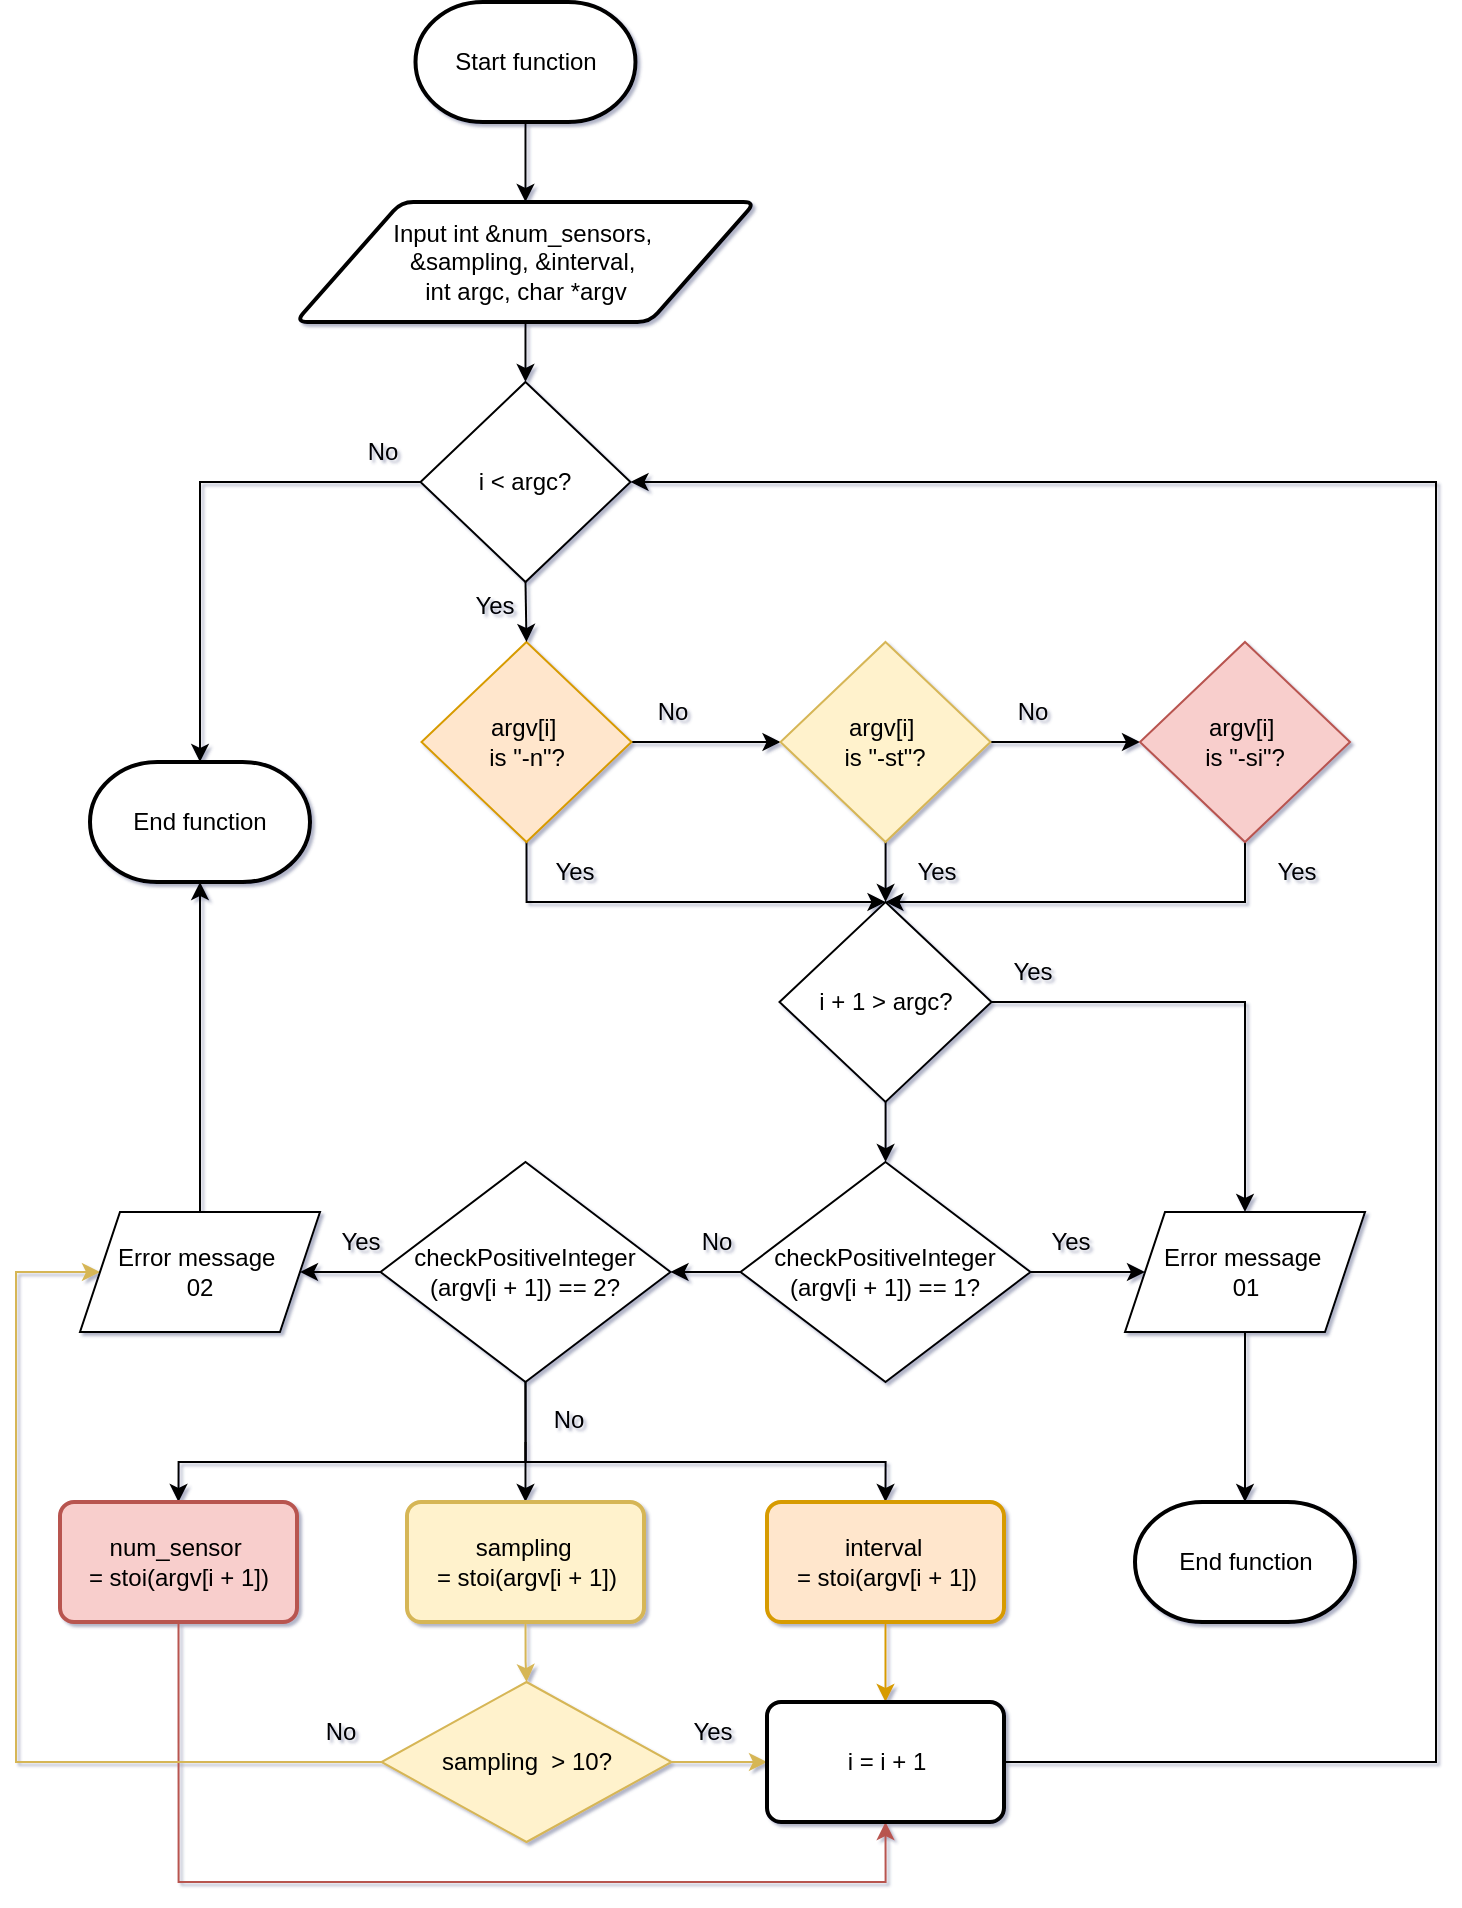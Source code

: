 <mxfile version="25.0.3">
  <diagram id="C5RBs43oDa-KdzZeNtuy" name="Page-1">
    <mxGraphModel dx="1965" dy="1053" grid="1" gridSize="10" guides="1" tooltips="1" connect="1" arrows="1" fold="1" page="1" pageScale="1" pageWidth="827" pageHeight="1169" background="#ffffff" math="0" shadow="1">
      <root>
        <mxCell id="WIyWlLk6GJQsqaUBKTNV-0" />
        <mxCell id="WIyWlLk6GJQsqaUBKTNV-1" parent="WIyWlLk6GJQsqaUBKTNV-0" />
        <mxCell id="CSa7q8-_0lmayoIT9pLw-3" value="" style="edgeStyle=orthogonalEdgeStyle;rounded=0;orthogonalLoop=1;jettySize=auto;html=1;" edge="1" parent="WIyWlLk6GJQsqaUBKTNV-1" source="eS74OC8M9QgN0ZQbm4vK-0" target="eS74OC8M9QgN0ZQbm4vK-1">
          <mxGeometry relative="1" as="geometry" />
        </mxCell>
        <mxCell id="eS74OC8M9QgN0ZQbm4vK-0" value="Start function" style="strokeWidth=2;html=1;shape=mxgraph.flowchart.terminator;whiteSpace=wrap;" parent="WIyWlLk6GJQsqaUBKTNV-1" vertex="1">
          <mxGeometry x="249.75" y="10" width="110" height="60" as="geometry" />
        </mxCell>
        <mxCell id="CSa7q8-_0lmayoIT9pLw-26" style="edgeStyle=orthogonalEdgeStyle;rounded=0;orthogonalLoop=1;jettySize=auto;html=1;exitX=0.5;exitY=1;exitDx=0;exitDy=0;entryX=0.5;entryY=0;entryDx=0;entryDy=0;" edge="1" parent="WIyWlLk6GJQsqaUBKTNV-1" source="eS74OC8M9QgN0ZQbm4vK-1" target="CSa7q8-_0lmayoIT9pLw-25">
          <mxGeometry relative="1" as="geometry" />
        </mxCell>
        <mxCell id="eS74OC8M9QgN0ZQbm4vK-1" value="Input int &amp;amp;num_sensors,&amp;nbsp;&lt;div&gt;&amp;amp;sampling, &amp;amp;&lt;span style=&quot;background-color: initial;&quot;&gt;interval,&amp;nbsp;&lt;/span&gt;&lt;/div&gt;&lt;div&gt;&lt;span style=&quot;background-color: initial;&quot;&gt;int argc, char *argv&lt;/span&gt;&lt;/div&gt;" style="shape=parallelogram;html=1;strokeWidth=2;perimeter=parallelogramPerimeter;whiteSpace=wrap;rounded=1;arcSize=12;size=0.23;" parent="WIyWlLk6GJQsqaUBKTNV-1" vertex="1">
          <mxGeometry x="189.75" y="110" width="230" height="60" as="geometry" />
        </mxCell>
        <mxCell id="CSa7q8-_0lmayoIT9pLw-14" value="" style="edgeStyle=orthogonalEdgeStyle;rounded=0;orthogonalLoop=1;jettySize=auto;html=1;" edge="1" parent="WIyWlLk6GJQsqaUBKTNV-1" source="CSa7q8-_0lmayoIT9pLw-6" target="CSa7q8-_0lmayoIT9pLw-12">
          <mxGeometry relative="1" as="geometry" />
        </mxCell>
        <mxCell id="CSa7q8-_0lmayoIT9pLw-81" style="edgeStyle=orthogonalEdgeStyle;rounded=0;orthogonalLoop=1;jettySize=auto;html=1;exitX=1;exitY=0.5;exitDx=0;exitDy=0;entryX=0.5;entryY=0;entryDx=0;entryDy=0;" edge="1" parent="WIyWlLk6GJQsqaUBKTNV-1" source="CSa7q8-_0lmayoIT9pLw-6" target="CSa7q8-_0lmayoIT9pLw-56">
          <mxGeometry relative="1" as="geometry" />
        </mxCell>
        <mxCell id="CSa7q8-_0lmayoIT9pLw-6" value="i + 1 &amp;gt; argc?" style="rhombus;whiteSpace=wrap;html=1;" vertex="1" parent="WIyWlLk6GJQsqaUBKTNV-1">
          <mxGeometry x="431.75" y="460" width="106" height="100" as="geometry" />
        </mxCell>
        <mxCell id="CSa7q8-_0lmayoIT9pLw-10" value="End function" style="strokeWidth=2;html=1;shape=mxgraph.flowchart.terminator;whiteSpace=wrap;" vertex="1" parent="WIyWlLk6GJQsqaUBKTNV-1">
          <mxGeometry x="87" y="390" width="110" height="60" as="geometry" />
        </mxCell>
        <mxCell id="CSa7q8-_0lmayoIT9pLw-80" style="edgeStyle=orthogonalEdgeStyle;rounded=0;orthogonalLoop=1;jettySize=auto;html=1;exitX=0;exitY=0.5;exitDx=0;exitDy=0;entryX=1;entryY=0.5;entryDx=0;entryDy=0;" edge="1" parent="WIyWlLk6GJQsqaUBKTNV-1" source="CSa7q8-_0lmayoIT9pLw-12" target="CSa7q8-_0lmayoIT9pLw-13">
          <mxGeometry relative="1" as="geometry" />
        </mxCell>
        <mxCell id="CSa7q8-_0lmayoIT9pLw-82" style="edgeStyle=orthogonalEdgeStyle;rounded=0;orthogonalLoop=1;jettySize=auto;html=1;exitX=1;exitY=0.5;exitDx=0;exitDy=0;entryX=0;entryY=0.5;entryDx=0;entryDy=0;" edge="1" parent="WIyWlLk6GJQsqaUBKTNV-1" source="CSa7q8-_0lmayoIT9pLw-12" target="CSa7q8-_0lmayoIT9pLw-56">
          <mxGeometry relative="1" as="geometry" />
        </mxCell>
        <mxCell id="CSa7q8-_0lmayoIT9pLw-12" value="checkPositiveInteger&lt;div&gt;(argv[i + 1]) == 1?&lt;/div&gt;" style="rhombus;whiteSpace=wrap;html=1;" vertex="1" parent="WIyWlLk6GJQsqaUBKTNV-1">
          <mxGeometry x="412.25" y="590" width="145" height="110" as="geometry" />
        </mxCell>
        <mxCell id="CSa7q8-_0lmayoIT9pLw-74" style="edgeStyle=orthogonalEdgeStyle;rounded=0;orthogonalLoop=1;jettySize=auto;html=1;exitX=0.5;exitY=1;exitDx=0;exitDy=0;entryX=0.5;entryY=0;entryDx=0;entryDy=0;" edge="1" parent="WIyWlLk6GJQsqaUBKTNV-1" target="CSa7q8-_0lmayoIT9pLw-44">
          <mxGeometry relative="1" as="geometry">
            <mxPoint x="304.75" y="730" as="sourcePoint" />
          </mxGeometry>
        </mxCell>
        <mxCell id="CSa7q8-_0lmayoIT9pLw-75" style="edgeStyle=orthogonalEdgeStyle;rounded=0;orthogonalLoop=1;jettySize=auto;html=1;exitX=0.5;exitY=1;exitDx=0;exitDy=0;entryX=0.5;entryY=0;entryDx=0;entryDy=0;" edge="1" parent="WIyWlLk6GJQsqaUBKTNV-1" source="CSa7q8-_0lmayoIT9pLw-13" target="CSa7q8-_0lmayoIT9pLw-21">
          <mxGeometry relative="1" as="geometry">
            <mxPoint x="304.75" y="730" as="sourcePoint" />
            <Array as="points">
              <mxPoint x="305" y="740" />
              <mxPoint x="131" y="740" />
            </Array>
          </mxGeometry>
        </mxCell>
        <mxCell id="CSa7q8-_0lmayoIT9pLw-76" style="edgeStyle=orthogonalEdgeStyle;rounded=0;orthogonalLoop=1;jettySize=auto;html=1;entryX=0.5;entryY=0;entryDx=0;entryDy=0;exitX=0.5;exitY=1;exitDx=0;exitDy=0;" edge="1" parent="WIyWlLk6GJQsqaUBKTNV-1" source="CSa7q8-_0lmayoIT9pLw-13" target="CSa7q8-_0lmayoIT9pLw-72">
          <mxGeometry relative="1" as="geometry">
            <mxPoint x="305" y="710" as="sourcePoint" />
            <Array as="points">
              <mxPoint x="305" y="740" />
              <mxPoint x="485" y="740" />
            </Array>
          </mxGeometry>
        </mxCell>
        <mxCell id="CSa7q8-_0lmayoIT9pLw-83" style="edgeStyle=orthogonalEdgeStyle;rounded=0;orthogonalLoop=1;jettySize=auto;html=1;exitX=0;exitY=0.5;exitDx=0;exitDy=0;entryX=1;entryY=0.5;entryDx=0;entryDy=0;" edge="1" parent="WIyWlLk6GJQsqaUBKTNV-1" source="CSa7q8-_0lmayoIT9pLw-13" target="CSa7q8-_0lmayoIT9pLw-57">
          <mxGeometry relative="1" as="geometry" />
        </mxCell>
        <mxCell id="CSa7q8-_0lmayoIT9pLw-13" value="checkPositiveInteger&lt;div&gt;(argv[i + 1]) == 2?&lt;/div&gt;" style="rhombus;whiteSpace=wrap;html=1;" vertex="1" parent="WIyWlLk6GJQsqaUBKTNV-1">
          <mxGeometry x="232.25" y="590" width="145" height="110" as="geometry" />
        </mxCell>
        <mxCell id="CSa7q8-_0lmayoIT9pLw-89" style="edgeStyle=orthogonalEdgeStyle;rounded=0;orthogonalLoop=1;jettySize=auto;html=1;exitX=0.5;exitY=1;exitDx=0;exitDy=0;entryX=0.5;entryY=1;entryDx=0;entryDy=0;fillColor=#f8cecc;strokeColor=#b85450;" edge="1" parent="WIyWlLk6GJQsqaUBKTNV-1" source="CSa7q8-_0lmayoIT9pLw-21" target="CSa7q8-_0lmayoIT9pLw-73">
          <mxGeometry relative="1" as="geometry">
            <Array as="points">
              <mxPoint x="131" y="950" />
              <mxPoint x="485" y="950" />
            </Array>
          </mxGeometry>
        </mxCell>
        <mxCell id="CSa7q8-_0lmayoIT9pLw-21" value="num_sensor&amp;nbsp;&lt;div&gt;= stoi(argv[i + 1])&lt;/div&gt;" style="rounded=1;whiteSpace=wrap;html=1;absoluteArcSize=1;arcSize=14;strokeWidth=2;fillColor=#f8cecc;strokeColor=#b85450;" vertex="1" parent="WIyWlLk6GJQsqaUBKTNV-1">
          <mxGeometry x="72" y="760" width="118.5" height="60" as="geometry" />
        </mxCell>
        <mxCell id="CSa7q8-_0lmayoIT9pLw-66" style="edgeStyle=orthogonalEdgeStyle;rounded=0;orthogonalLoop=1;jettySize=auto;html=1;exitX=1;exitY=0.5;exitDx=0;exitDy=0;entryX=0;entryY=0.5;entryDx=0;entryDy=0;" edge="1" parent="WIyWlLk6GJQsqaUBKTNV-1" source="CSa7q8-_0lmayoIT9pLw-23" target="CSa7q8-_0lmayoIT9pLw-30">
          <mxGeometry relative="1" as="geometry" />
        </mxCell>
        <mxCell id="CSa7q8-_0lmayoIT9pLw-68" style="edgeStyle=orthogonalEdgeStyle;rounded=0;orthogonalLoop=1;jettySize=auto;html=1;exitX=0.5;exitY=1;exitDx=0;exitDy=0;entryX=0.5;entryY=0;entryDx=0;entryDy=0;" edge="1" parent="WIyWlLk6GJQsqaUBKTNV-1" source="CSa7q8-_0lmayoIT9pLw-23" target="CSa7q8-_0lmayoIT9pLw-6">
          <mxGeometry relative="1" as="geometry">
            <Array as="points">
              <mxPoint x="305" y="460" />
            </Array>
          </mxGeometry>
        </mxCell>
        <mxCell id="CSa7q8-_0lmayoIT9pLw-23" value="argv[i]&amp;nbsp;&lt;div&gt;is &quot;-n&quot;?&lt;/div&gt;" style="rhombus;whiteSpace=wrap;html=1;fillColor=#ffe6cc;strokeColor=#d79b00;" vertex="1" parent="WIyWlLk6GJQsqaUBKTNV-1">
          <mxGeometry x="252.75" y="330" width="105" height="100" as="geometry" />
        </mxCell>
        <mxCell id="CSa7q8-_0lmayoIT9pLw-27" style="edgeStyle=orthogonalEdgeStyle;rounded=0;orthogonalLoop=1;jettySize=auto;html=1;exitX=0.5;exitY=1;exitDx=0;exitDy=0;entryX=0.5;entryY=0;entryDx=0;entryDy=0;" edge="1" parent="WIyWlLk6GJQsqaUBKTNV-1" source="CSa7q8-_0lmayoIT9pLw-25" target="CSa7q8-_0lmayoIT9pLw-23">
          <mxGeometry relative="1" as="geometry" />
        </mxCell>
        <mxCell id="CSa7q8-_0lmayoIT9pLw-25" value="i &amp;lt; argc?" style="rhombus;whiteSpace=wrap;html=1;" vertex="1" parent="WIyWlLk6GJQsqaUBKTNV-1">
          <mxGeometry x="252.25" y="200" width="105" height="100" as="geometry" />
        </mxCell>
        <mxCell id="CSa7q8-_0lmayoIT9pLw-63" value="" style="edgeStyle=orthogonalEdgeStyle;rounded=0;orthogonalLoop=1;jettySize=auto;html=1;" edge="1" parent="WIyWlLk6GJQsqaUBKTNV-1" source="CSa7q8-_0lmayoIT9pLw-30" target="CSa7q8-_0lmayoIT9pLw-6">
          <mxGeometry relative="1" as="geometry" />
        </mxCell>
        <mxCell id="CSa7q8-_0lmayoIT9pLw-67" style="edgeStyle=orthogonalEdgeStyle;rounded=0;orthogonalLoop=1;jettySize=auto;html=1;exitX=1;exitY=0.5;exitDx=0;exitDy=0;entryX=0;entryY=0.5;entryDx=0;entryDy=0;" edge="1" parent="WIyWlLk6GJQsqaUBKTNV-1" source="CSa7q8-_0lmayoIT9pLw-30" target="CSa7q8-_0lmayoIT9pLw-48">
          <mxGeometry relative="1" as="geometry" />
        </mxCell>
        <mxCell id="CSa7q8-_0lmayoIT9pLw-30" value="argv[i]&amp;nbsp;&lt;div&gt;is &quot;-st&quot;?&lt;/div&gt;" style="rhombus;whiteSpace=wrap;html=1;fillColor=#fff2cc;strokeColor=#d6b656;" vertex="1" parent="WIyWlLk6GJQsqaUBKTNV-1">
          <mxGeometry x="432.25" y="330" width="105" height="100" as="geometry" />
        </mxCell>
        <mxCell id="CSa7q8-_0lmayoIT9pLw-79" style="edgeStyle=orthogonalEdgeStyle;rounded=0;orthogonalLoop=1;jettySize=auto;html=1;exitX=0.5;exitY=1;exitDx=0;exitDy=0;fillColor=#fff2cc;strokeColor=#d6b656;" edge="1" parent="WIyWlLk6GJQsqaUBKTNV-1" source="CSa7q8-_0lmayoIT9pLw-44" target="CSa7q8-_0lmayoIT9pLw-45">
          <mxGeometry relative="1" as="geometry" />
        </mxCell>
        <mxCell id="CSa7q8-_0lmayoIT9pLw-44" value="sampling&amp;nbsp;&lt;div&gt;= stoi(argv[i + 1])&lt;/div&gt;" style="rounded=1;whiteSpace=wrap;html=1;absoluteArcSize=1;arcSize=14;strokeWidth=2;fillColor=#fff2cc;strokeColor=#d6b656;" vertex="1" parent="WIyWlLk6GJQsqaUBKTNV-1">
          <mxGeometry x="245.5" y="760" width="118.5" height="60" as="geometry" />
        </mxCell>
        <mxCell id="CSa7q8-_0lmayoIT9pLw-85" style="edgeStyle=orthogonalEdgeStyle;rounded=0;orthogonalLoop=1;jettySize=auto;html=1;exitX=1;exitY=0.5;exitDx=0;exitDy=0;entryX=0;entryY=0.5;entryDx=0;entryDy=0;fillColor=#fff2cc;strokeColor=#d6b656;" edge="1" parent="WIyWlLk6GJQsqaUBKTNV-1" source="CSa7q8-_0lmayoIT9pLw-45" target="CSa7q8-_0lmayoIT9pLw-73">
          <mxGeometry relative="1" as="geometry" />
        </mxCell>
        <mxCell id="CSa7q8-_0lmayoIT9pLw-90" style="edgeStyle=orthogonalEdgeStyle;rounded=0;orthogonalLoop=1;jettySize=auto;html=1;exitX=0;exitY=0.5;exitDx=0;exitDy=0;entryX=0;entryY=0.5;entryDx=0;entryDy=0;fillColor=#fff2cc;strokeColor=#d6b656;" edge="1" parent="WIyWlLk6GJQsqaUBKTNV-1" source="CSa7q8-_0lmayoIT9pLw-45" target="CSa7q8-_0lmayoIT9pLw-57">
          <mxGeometry relative="1" as="geometry">
            <Array as="points">
              <mxPoint x="50" y="890" />
              <mxPoint x="50" y="645" />
            </Array>
          </mxGeometry>
        </mxCell>
        <mxCell id="CSa7q8-_0lmayoIT9pLw-45" value="sampling&amp;nbsp; &amp;gt; 10?" style="rhombus;whiteSpace=wrap;html=1;fillColor=#fff2cc;strokeColor=#d6b656;" vertex="1" parent="WIyWlLk6GJQsqaUBKTNV-1">
          <mxGeometry x="232.75" y="850" width="145" height="80" as="geometry" />
        </mxCell>
        <mxCell id="CSa7q8-_0lmayoIT9pLw-70" style="edgeStyle=orthogonalEdgeStyle;rounded=0;orthogonalLoop=1;jettySize=auto;html=1;exitX=0.5;exitY=1;exitDx=0;exitDy=0;entryX=0.5;entryY=0;entryDx=0;entryDy=0;" edge="1" parent="WIyWlLk6GJQsqaUBKTNV-1" source="CSa7q8-_0lmayoIT9pLw-48" target="CSa7q8-_0lmayoIT9pLw-6">
          <mxGeometry relative="1" as="geometry">
            <Array as="points">
              <mxPoint x="665" y="460" />
            </Array>
          </mxGeometry>
        </mxCell>
        <mxCell id="CSa7q8-_0lmayoIT9pLw-48" value="argv[i]&amp;nbsp;&lt;div&gt;is &quot;-si&quot;?&lt;/div&gt;" style="rhombus;whiteSpace=wrap;html=1;fillColor=#f8cecc;strokeColor=#b85450;" vertex="1" parent="WIyWlLk6GJQsqaUBKTNV-1">
          <mxGeometry x="612" y="330" width="105" height="100" as="geometry" />
        </mxCell>
        <mxCell id="CSa7q8-_0lmayoIT9pLw-56" value="Error message&amp;nbsp;&lt;div&gt;01&lt;/div&gt;" style="shape=parallelogram;perimeter=parallelogramPerimeter;whiteSpace=wrap;html=1;fixedSize=1;" vertex="1" parent="WIyWlLk6GJQsqaUBKTNV-1">
          <mxGeometry x="604.5" y="615" width="120" height="60" as="geometry" />
        </mxCell>
        <mxCell id="CSa7q8-_0lmayoIT9pLw-57" value="Error message&amp;nbsp;&lt;div&gt;02&lt;/div&gt;" style="shape=parallelogram;perimeter=parallelogramPerimeter;whiteSpace=wrap;html=1;fixedSize=1;" vertex="1" parent="WIyWlLk6GJQsqaUBKTNV-1">
          <mxGeometry x="82" y="615" width="120" height="60" as="geometry" />
        </mxCell>
        <mxCell id="CSa7q8-_0lmayoIT9pLw-84" value="" style="edgeStyle=orthogonalEdgeStyle;rounded=0;orthogonalLoop=1;jettySize=auto;html=1;fillColor=#ffe6cc;strokeColor=#d79b00;" edge="1" parent="WIyWlLk6GJQsqaUBKTNV-1" source="CSa7q8-_0lmayoIT9pLw-72" target="CSa7q8-_0lmayoIT9pLw-73">
          <mxGeometry relative="1" as="geometry" />
        </mxCell>
        <mxCell id="CSa7q8-_0lmayoIT9pLw-72" value="interval&amp;nbsp;&lt;div&gt;= stoi(argv[i + 1])&lt;/div&gt;" style="rounded=1;whiteSpace=wrap;html=1;absoluteArcSize=1;arcSize=14;strokeWidth=2;fillColor=#ffe6cc;strokeColor=#d79b00;" vertex="1" parent="WIyWlLk6GJQsqaUBKTNV-1">
          <mxGeometry x="425.5" y="760" width="118.5" height="60" as="geometry" />
        </mxCell>
        <mxCell id="CSa7q8-_0lmayoIT9pLw-86" style="edgeStyle=orthogonalEdgeStyle;rounded=0;orthogonalLoop=1;jettySize=auto;html=1;exitX=1;exitY=0.5;exitDx=0;exitDy=0;entryX=1;entryY=0.5;entryDx=0;entryDy=0;" edge="1" parent="WIyWlLk6GJQsqaUBKTNV-1" source="CSa7q8-_0lmayoIT9pLw-73" target="CSa7q8-_0lmayoIT9pLw-25">
          <mxGeometry relative="1" as="geometry">
            <Array as="points">
              <mxPoint x="760" y="890" />
              <mxPoint x="760" y="250" />
            </Array>
          </mxGeometry>
        </mxCell>
        <mxCell id="CSa7q8-_0lmayoIT9pLw-73" value="i = i + 1" style="rounded=1;whiteSpace=wrap;html=1;absoluteArcSize=1;arcSize=14;strokeWidth=2;" vertex="1" parent="WIyWlLk6GJQsqaUBKTNV-1">
          <mxGeometry x="425.5" y="860" width="118.5" height="60" as="geometry" />
        </mxCell>
        <mxCell id="CSa7q8-_0lmayoIT9pLw-87" style="edgeStyle=orthogonalEdgeStyle;rounded=0;orthogonalLoop=1;jettySize=auto;html=1;exitX=0;exitY=0.5;exitDx=0;exitDy=0;entryX=0.5;entryY=0;entryDx=0;entryDy=0;entryPerimeter=0;" edge="1" parent="WIyWlLk6GJQsqaUBKTNV-1" source="CSa7q8-_0lmayoIT9pLw-25" target="CSa7q8-_0lmayoIT9pLw-10">
          <mxGeometry relative="1" as="geometry" />
        </mxCell>
        <mxCell id="CSa7q8-_0lmayoIT9pLw-88" style="edgeStyle=orthogonalEdgeStyle;rounded=0;orthogonalLoop=1;jettySize=auto;html=1;exitX=0.5;exitY=0;exitDx=0;exitDy=0;entryX=0.5;entryY=1;entryDx=0;entryDy=0;entryPerimeter=0;" edge="1" parent="WIyWlLk6GJQsqaUBKTNV-1" source="CSa7q8-_0lmayoIT9pLw-57" target="CSa7q8-_0lmayoIT9pLw-10">
          <mxGeometry relative="1" as="geometry" />
        </mxCell>
        <mxCell id="CSa7q8-_0lmayoIT9pLw-91" value="End function" style="strokeWidth=2;html=1;shape=mxgraph.flowchart.terminator;whiteSpace=wrap;" vertex="1" parent="WIyWlLk6GJQsqaUBKTNV-1">
          <mxGeometry x="609.5" y="760" width="110" height="60" as="geometry" />
        </mxCell>
        <mxCell id="CSa7q8-_0lmayoIT9pLw-92" style="edgeStyle=orthogonalEdgeStyle;rounded=0;orthogonalLoop=1;jettySize=auto;html=1;exitX=0.5;exitY=1;exitDx=0;exitDy=0;entryX=0.5;entryY=0;entryDx=0;entryDy=0;entryPerimeter=0;" edge="1" parent="WIyWlLk6GJQsqaUBKTNV-1" source="CSa7q8-_0lmayoIT9pLw-56" target="CSa7q8-_0lmayoIT9pLw-91">
          <mxGeometry relative="1" as="geometry" />
        </mxCell>
        <mxCell id="CSa7q8-_0lmayoIT9pLw-93" value="Yes" style="text;html=1;align=center;verticalAlign=middle;resizable=0;points=[];autosize=1;strokeColor=none;fillColor=none;" vertex="1" parent="WIyWlLk6GJQsqaUBKTNV-1">
          <mxGeometry x="269" y="297" width="40" height="30" as="geometry" />
        </mxCell>
        <mxCell id="CSa7q8-_0lmayoIT9pLw-94" value="Yes" style="text;html=1;align=center;verticalAlign=middle;resizable=0;points=[];autosize=1;strokeColor=none;fillColor=none;" vertex="1" parent="WIyWlLk6GJQsqaUBKTNV-1">
          <mxGeometry x="309" y="430" width="40" height="30" as="geometry" />
        </mxCell>
        <mxCell id="CSa7q8-_0lmayoIT9pLw-95" value="Yes" style="text;html=1;align=center;verticalAlign=middle;resizable=0;points=[];autosize=1;strokeColor=none;fillColor=none;" vertex="1" parent="WIyWlLk6GJQsqaUBKTNV-1">
          <mxGeometry x="490" y="430" width="40" height="30" as="geometry" />
        </mxCell>
        <mxCell id="CSa7q8-_0lmayoIT9pLw-96" value="Yes" style="text;html=1;align=center;verticalAlign=middle;resizable=0;points=[];autosize=1;strokeColor=none;fillColor=none;" vertex="1" parent="WIyWlLk6GJQsqaUBKTNV-1">
          <mxGeometry x="670" y="430" width="40" height="30" as="geometry" />
        </mxCell>
        <mxCell id="CSa7q8-_0lmayoIT9pLw-97" value="Yes" style="text;html=1;align=center;verticalAlign=middle;resizable=0;points=[];autosize=1;strokeColor=none;fillColor=none;" vertex="1" parent="WIyWlLk6GJQsqaUBKTNV-1">
          <mxGeometry x="537.75" y="480" width="40" height="30" as="geometry" />
        </mxCell>
        <mxCell id="CSa7q8-_0lmayoIT9pLw-98" value="Yes" style="text;html=1;align=center;verticalAlign=middle;resizable=0;points=[];autosize=1;strokeColor=none;fillColor=none;" vertex="1" parent="WIyWlLk6GJQsqaUBKTNV-1">
          <mxGeometry x="557.25" y="615" width="40" height="30" as="geometry" />
        </mxCell>
        <mxCell id="CSa7q8-_0lmayoIT9pLw-99" value="Yes" style="text;html=1;align=center;verticalAlign=middle;resizable=0;points=[];autosize=1;strokeColor=none;fillColor=none;" vertex="1" parent="WIyWlLk6GJQsqaUBKTNV-1">
          <mxGeometry x="202" y="615" width="40" height="30" as="geometry" />
        </mxCell>
        <mxCell id="CSa7q8-_0lmayoIT9pLw-100" value="No" style="text;html=1;align=center;verticalAlign=middle;resizable=0;points=[];autosize=1;strokeColor=none;fillColor=none;" vertex="1" parent="WIyWlLk6GJQsqaUBKTNV-1">
          <mxGeometry x="192.25" y="860" width="40" height="30" as="geometry" />
        </mxCell>
        <mxCell id="CSa7q8-_0lmayoIT9pLw-101" value="No" style="text;html=1;align=center;verticalAlign=middle;resizable=0;points=[];autosize=1;strokeColor=none;fillColor=none;" vertex="1" parent="WIyWlLk6GJQsqaUBKTNV-1">
          <mxGeometry x="212.75" y="220" width="40" height="30" as="geometry" />
        </mxCell>
        <mxCell id="CSa7q8-_0lmayoIT9pLw-102" value="No" style="text;html=1;align=center;verticalAlign=middle;resizable=0;points=[];autosize=1;strokeColor=none;fillColor=none;" vertex="1" parent="WIyWlLk6GJQsqaUBKTNV-1">
          <mxGeometry x="357.75" y="350" width="40" height="30" as="geometry" />
        </mxCell>
        <mxCell id="CSa7q8-_0lmayoIT9pLw-103" value="No" style="text;html=1;align=center;verticalAlign=middle;resizable=0;points=[];autosize=1;strokeColor=none;fillColor=none;" vertex="1" parent="WIyWlLk6GJQsqaUBKTNV-1">
          <mxGeometry x="537.75" y="350" width="40" height="30" as="geometry" />
        </mxCell>
        <mxCell id="CSa7q8-_0lmayoIT9pLw-104" value="No" style="text;html=1;align=center;verticalAlign=middle;resizable=0;points=[];autosize=1;strokeColor=none;fillColor=none;" vertex="1" parent="WIyWlLk6GJQsqaUBKTNV-1">
          <mxGeometry x="379.75" y="615" width="40" height="30" as="geometry" />
        </mxCell>
        <mxCell id="CSa7q8-_0lmayoIT9pLw-105" value="No" style="text;html=1;align=center;verticalAlign=middle;resizable=0;points=[];autosize=1;strokeColor=none;fillColor=none;" vertex="1" parent="WIyWlLk6GJQsqaUBKTNV-1">
          <mxGeometry x="306" y="704" width="40" height="30" as="geometry" />
        </mxCell>
        <mxCell id="CSa7q8-_0lmayoIT9pLw-106" value="Yes" style="text;html=1;align=center;verticalAlign=middle;resizable=0;points=[];autosize=1;strokeColor=none;fillColor=none;" vertex="1" parent="WIyWlLk6GJQsqaUBKTNV-1">
          <mxGeometry x="377.75" y="860" width="40" height="30" as="geometry" />
        </mxCell>
      </root>
    </mxGraphModel>
  </diagram>
</mxfile>
